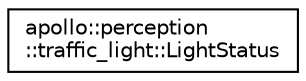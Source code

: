 digraph "Graphical Class Hierarchy"
{
  edge [fontname="Helvetica",fontsize="10",labelfontname="Helvetica",labelfontsize="10"];
  node [fontname="Helvetica",fontsize="10",shape=record];
  rankdir="LR";
  Node1 [label="apollo::perception\l::traffic_light::LightStatus",height=0.2,width=0.4,color="black", fillcolor="white", style="filled",URL="$structapollo_1_1perception_1_1traffic__light_1_1LightStatus.html"];
}
